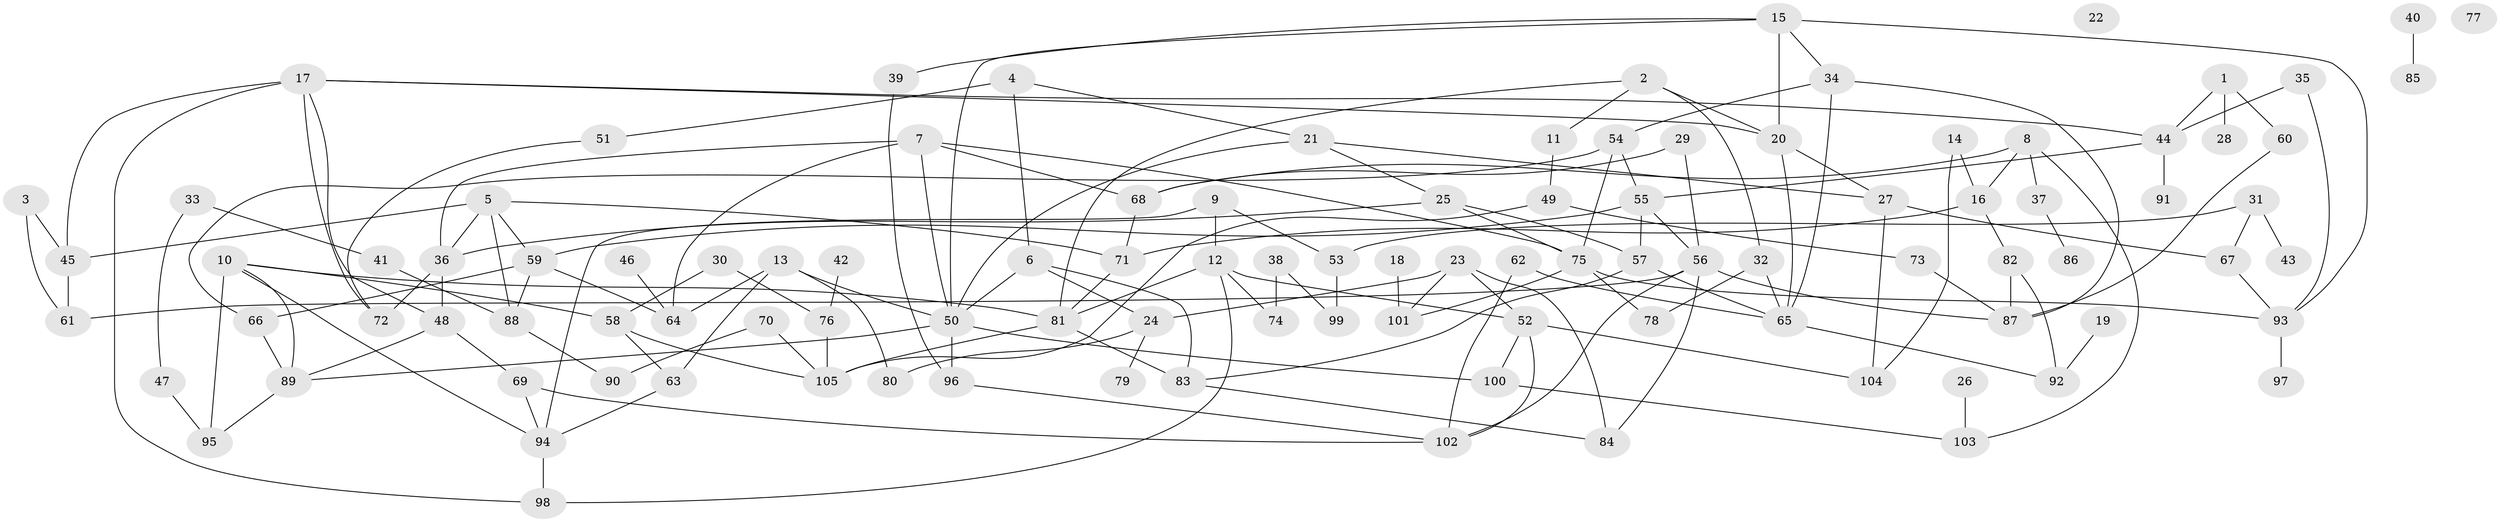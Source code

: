 // coarse degree distribution, {2: 0.2328767123287671, 8: 0.0410958904109589, 3: 0.1643835616438356, 5: 0.0958904109589041, 4: 0.2191780821917808, 6: 0.0547945205479452, 11: 0.0136986301369863, 1: 0.1095890410958904, 12: 0.0136986301369863, 0: 0.0273972602739726, 10: 0.0273972602739726}
// Generated by graph-tools (version 1.1) at 2025/16/03/04/25 18:16:28]
// undirected, 105 vertices, 168 edges
graph export_dot {
graph [start="1"]
  node [color=gray90,style=filled];
  1;
  2;
  3;
  4;
  5;
  6;
  7;
  8;
  9;
  10;
  11;
  12;
  13;
  14;
  15;
  16;
  17;
  18;
  19;
  20;
  21;
  22;
  23;
  24;
  25;
  26;
  27;
  28;
  29;
  30;
  31;
  32;
  33;
  34;
  35;
  36;
  37;
  38;
  39;
  40;
  41;
  42;
  43;
  44;
  45;
  46;
  47;
  48;
  49;
  50;
  51;
  52;
  53;
  54;
  55;
  56;
  57;
  58;
  59;
  60;
  61;
  62;
  63;
  64;
  65;
  66;
  67;
  68;
  69;
  70;
  71;
  72;
  73;
  74;
  75;
  76;
  77;
  78;
  79;
  80;
  81;
  82;
  83;
  84;
  85;
  86;
  87;
  88;
  89;
  90;
  91;
  92;
  93;
  94;
  95;
  96;
  97;
  98;
  99;
  100;
  101;
  102;
  103;
  104;
  105;
  1 -- 28;
  1 -- 44;
  1 -- 60;
  2 -- 11;
  2 -- 20;
  2 -- 32;
  2 -- 81;
  3 -- 45;
  3 -- 61;
  4 -- 6;
  4 -- 21;
  4 -- 51;
  5 -- 36;
  5 -- 45;
  5 -- 59;
  5 -- 71;
  5 -- 88;
  6 -- 24;
  6 -- 50;
  6 -- 83;
  7 -- 36;
  7 -- 50;
  7 -- 64;
  7 -- 68;
  7 -- 75;
  8 -- 16;
  8 -- 37;
  8 -- 68;
  8 -- 103;
  9 -- 12;
  9 -- 53;
  9 -- 94;
  10 -- 58;
  10 -- 81;
  10 -- 89;
  10 -- 94;
  10 -- 95;
  11 -- 49;
  12 -- 52;
  12 -- 74;
  12 -- 81;
  12 -- 98;
  13 -- 50;
  13 -- 63;
  13 -- 64;
  13 -- 80;
  14 -- 16;
  14 -- 104;
  15 -- 20;
  15 -- 34;
  15 -- 39;
  15 -- 50;
  15 -- 93;
  16 -- 71;
  16 -- 82;
  17 -- 20;
  17 -- 44;
  17 -- 45;
  17 -- 48;
  17 -- 72;
  17 -- 98;
  18 -- 101;
  19 -- 92;
  20 -- 27;
  20 -- 65;
  21 -- 25;
  21 -- 27;
  21 -- 50;
  23 -- 24;
  23 -- 52;
  23 -- 84;
  23 -- 101;
  24 -- 79;
  24 -- 80;
  25 -- 36;
  25 -- 57;
  25 -- 75;
  26 -- 103;
  27 -- 67;
  27 -- 104;
  29 -- 56;
  29 -- 68;
  30 -- 58;
  30 -- 76;
  31 -- 43;
  31 -- 53;
  31 -- 67;
  32 -- 65;
  32 -- 78;
  33 -- 41;
  33 -- 47;
  34 -- 54;
  34 -- 65;
  34 -- 87;
  35 -- 44;
  35 -- 93;
  36 -- 48;
  36 -- 72;
  37 -- 86;
  38 -- 74;
  38 -- 99;
  39 -- 96;
  40 -- 85;
  41 -- 88;
  42 -- 76;
  44 -- 55;
  44 -- 91;
  45 -- 61;
  46 -- 64;
  47 -- 95;
  48 -- 69;
  48 -- 89;
  49 -- 73;
  49 -- 105;
  50 -- 89;
  50 -- 96;
  50 -- 100;
  51 -- 72;
  52 -- 100;
  52 -- 102;
  52 -- 104;
  53 -- 99;
  54 -- 55;
  54 -- 66;
  54 -- 75;
  55 -- 56;
  55 -- 57;
  55 -- 59;
  56 -- 61;
  56 -- 84;
  56 -- 87;
  56 -- 102;
  57 -- 65;
  57 -- 83;
  58 -- 63;
  58 -- 105;
  59 -- 64;
  59 -- 66;
  59 -- 88;
  60 -- 87;
  62 -- 65;
  62 -- 102;
  63 -- 94;
  65 -- 92;
  66 -- 89;
  67 -- 93;
  68 -- 71;
  69 -- 94;
  69 -- 102;
  70 -- 90;
  70 -- 105;
  71 -- 81;
  73 -- 87;
  75 -- 78;
  75 -- 93;
  75 -- 101;
  76 -- 105;
  81 -- 83;
  81 -- 105;
  82 -- 87;
  82 -- 92;
  83 -- 84;
  88 -- 90;
  89 -- 95;
  93 -- 97;
  94 -- 98;
  96 -- 102;
  100 -- 103;
}

